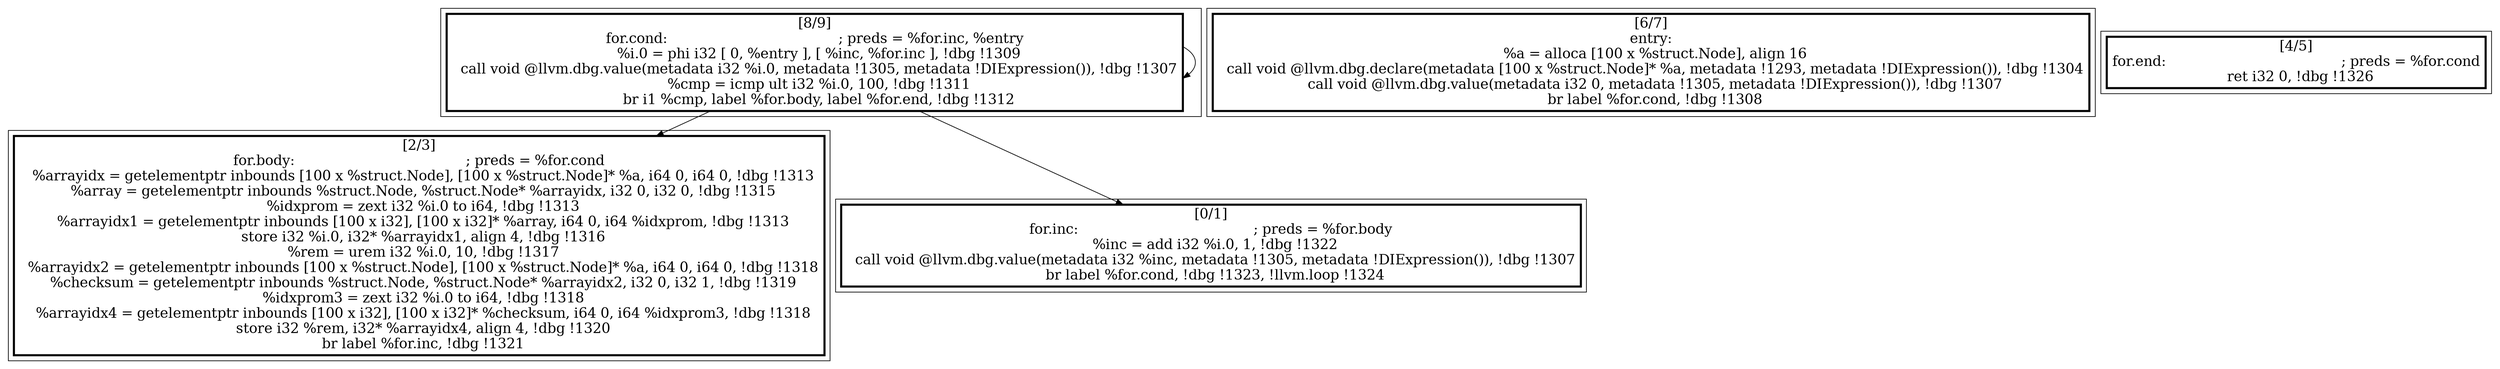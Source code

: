 
digraph G {



node27->node26 [ ]
node27->node25 [ ]
node27->node27 [ ]


subgraph cluster4 {


node29 [penwidth=3.0,fontsize=20,shape=rectangle,label="[6/7]
entry:
  %a = alloca [100 x %struct.Node], align 16
  call void @llvm.dbg.declare(metadata [100 x %struct.Node]* %a, metadata !1293, metadata !DIExpression()), !dbg !1304
  call void @llvm.dbg.value(metadata i32 0, metadata !1305, metadata !DIExpression()), !dbg !1307
  br label %for.cond, !dbg !1308
" ]



}

subgraph cluster3 {


node28 [penwidth=3.0,fontsize=20,shape=rectangle,label="[4/5]
for.end:                                          ; preds = %for.cond
  ret i32 0, !dbg !1326
" ]



}

subgraph cluster2 {


node27 [penwidth=3.0,fontsize=20,shape=rectangle,label="[8/9]
for.cond:                                         ; preds = %for.inc, %entry
  %i.0 = phi i32 [ 0, %entry ], [ %inc, %for.inc ], !dbg !1309
  call void @llvm.dbg.value(metadata i32 %i.0, metadata !1305, metadata !DIExpression()), !dbg !1307
  %cmp = icmp ult i32 %i.0, 100, !dbg !1311
  br i1 %cmp, label %for.body, label %for.end, !dbg !1312
" ]



}

subgraph cluster0 {


node25 [penwidth=3.0,fontsize=20,shape=rectangle,label="[0/1]
for.inc:                                          ; preds = %for.body
  %inc = add i32 %i.0, 1, !dbg !1322
  call void @llvm.dbg.value(metadata i32 %inc, metadata !1305, metadata !DIExpression()), !dbg !1307
  br label %for.cond, !dbg !1323, !llvm.loop !1324
" ]



}

subgraph cluster1 {


node26 [penwidth=3.0,fontsize=20,shape=rectangle,label="[2/3]
for.body:                                         ; preds = %for.cond
  %arrayidx = getelementptr inbounds [100 x %struct.Node], [100 x %struct.Node]* %a, i64 0, i64 0, !dbg !1313
  %array = getelementptr inbounds %struct.Node, %struct.Node* %arrayidx, i32 0, i32 0, !dbg !1315
  %idxprom = zext i32 %i.0 to i64, !dbg !1313
  %arrayidx1 = getelementptr inbounds [100 x i32], [100 x i32]* %array, i64 0, i64 %idxprom, !dbg !1313
  store i32 %i.0, i32* %arrayidx1, align 4, !dbg !1316
  %rem = urem i32 %i.0, 10, !dbg !1317
  %arrayidx2 = getelementptr inbounds [100 x %struct.Node], [100 x %struct.Node]* %a, i64 0, i64 0, !dbg !1318
  %checksum = getelementptr inbounds %struct.Node, %struct.Node* %arrayidx2, i32 0, i32 1, !dbg !1319
  %idxprom3 = zext i32 %i.0 to i64, !dbg !1318
  %arrayidx4 = getelementptr inbounds [100 x i32], [100 x i32]* %checksum, i64 0, i64 %idxprom3, !dbg !1318
  store i32 %rem, i32* %arrayidx4, align 4, !dbg !1320
  br label %for.inc, !dbg !1321
" ]



}

}
